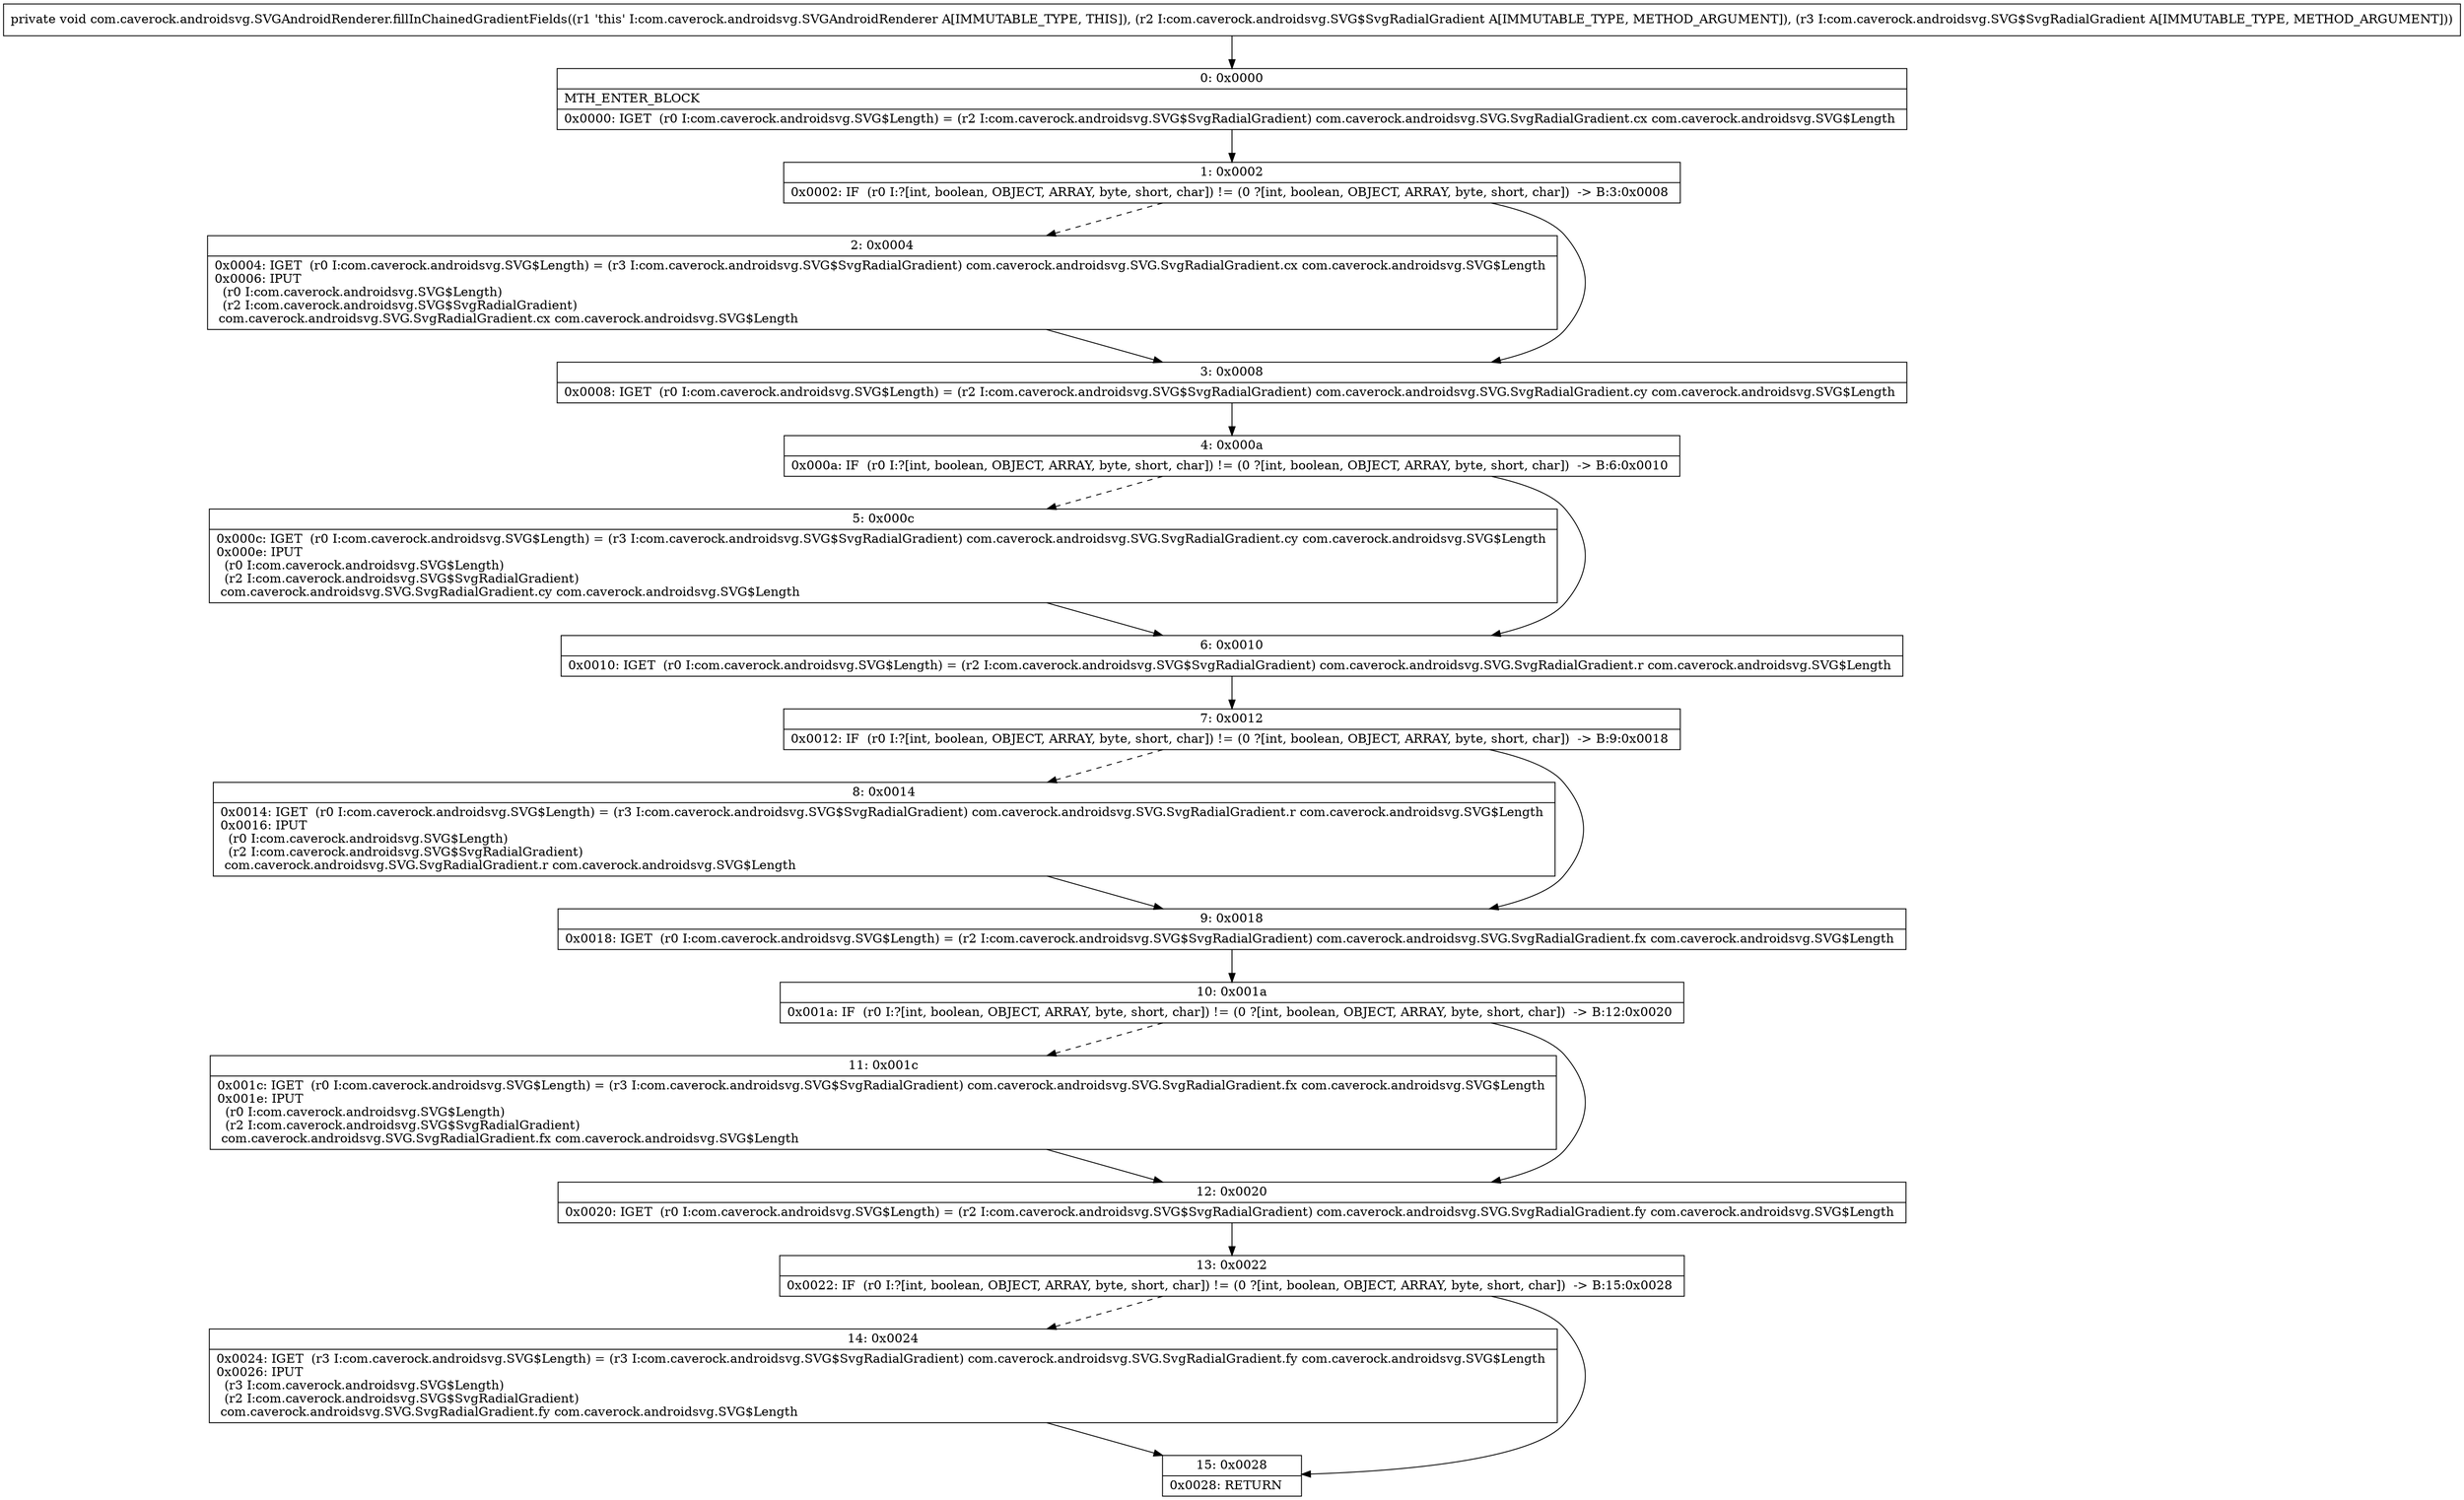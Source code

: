 digraph "CFG forcom.caverock.androidsvg.SVGAndroidRenderer.fillInChainedGradientFields(Lcom\/caverock\/androidsvg\/SVG$SvgRadialGradient;Lcom\/caverock\/androidsvg\/SVG$SvgRadialGradient;)V" {
Node_0 [shape=record,label="{0\:\ 0x0000|MTH_ENTER_BLOCK\l|0x0000: IGET  (r0 I:com.caverock.androidsvg.SVG$Length) = (r2 I:com.caverock.androidsvg.SVG$SvgRadialGradient) com.caverock.androidsvg.SVG.SvgRadialGradient.cx com.caverock.androidsvg.SVG$Length \l}"];
Node_1 [shape=record,label="{1\:\ 0x0002|0x0002: IF  (r0 I:?[int, boolean, OBJECT, ARRAY, byte, short, char]) != (0 ?[int, boolean, OBJECT, ARRAY, byte, short, char])  \-\> B:3:0x0008 \l}"];
Node_2 [shape=record,label="{2\:\ 0x0004|0x0004: IGET  (r0 I:com.caverock.androidsvg.SVG$Length) = (r3 I:com.caverock.androidsvg.SVG$SvgRadialGradient) com.caverock.androidsvg.SVG.SvgRadialGradient.cx com.caverock.androidsvg.SVG$Length \l0x0006: IPUT  \l  (r0 I:com.caverock.androidsvg.SVG$Length)\l  (r2 I:com.caverock.androidsvg.SVG$SvgRadialGradient)\l com.caverock.androidsvg.SVG.SvgRadialGradient.cx com.caverock.androidsvg.SVG$Length \l}"];
Node_3 [shape=record,label="{3\:\ 0x0008|0x0008: IGET  (r0 I:com.caverock.androidsvg.SVG$Length) = (r2 I:com.caverock.androidsvg.SVG$SvgRadialGradient) com.caverock.androidsvg.SVG.SvgRadialGradient.cy com.caverock.androidsvg.SVG$Length \l}"];
Node_4 [shape=record,label="{4\:\ 0x000a|0x000a: IF  (r0 I:?[int, boolean, OBJECT, ARRAY, byte, short, char]) != (0 ?[int, boolean, OBJECT, ARRAY, byte, short, char])  \-\> B:6:0x0010 \l}"];
Node_5 [shape=record,label="{5\:\ 0x000c|0x000c: IGET  (r0 I:com.caverock.androidsvg.SVG$Length) = (r3 I:com.caverock.androidsvg.SVG$SvgRadialGradient) com.caverock.androidsvg.SVG.SvgRadialGradient.cy com.caverock.androidsvg.SVG$Length \l0x000e: IPUT  \l  (r0 I:com.caverock.androidsvg.SVG$Length)\l  (r2 I:com.caverock.androidsvg.SVG$SvgRadialGradient)\l com.caverock.androidsvg.SVG.SvgRadialGradient.cy com.caverock.androidsvg.SVG$Length \l}"];
Node_6 [shape=record,label="{6\:\ 0x0010|0x0010: IGET  (r0 I:com.caverock.androidsvg.SVG$Length) = (r2 I:com.caverock.androidsvg.SVG$SvgRadialGradient) com.caverock.androidsvg.SVG.SvgRadialGradient.r com.caverock.androidsvg.SVG$Length \l}"];
Node_7 [shape=record,label="{7\:\ 0x0012|0x0012: IF  (r0 I:?[int, boolean, OBJECT, ARRAY, byte, short, char]) != (0 ?[int, boolean, OBJECT, ARRAY, byte, short, char])  \-\> B:9:0x0018 \l}"];
Node_8 [shape=record,label="{8\:\ 0x0014|0x0014: IGET  (r0 I:com.caverock.androidsvg.SVG$Length) = (r3 I:com.caverock.androidsvg.SVG$SvgRadialGradient) com.caverock.androidsvg.SVG.SvgRadialGradient.r com.caverock.androidsvg.SVG$Length \l0x0016: IPUT  \l  (r0 I:com.caverock.androidsvg.SVG$Length)\l  (r2 I:com.caverock.androidsvg.SVG$SvgRadialGradient)\l com.caverock.androidsvg.SVG.SvgRadialGradient.r com.caverock.androidsvg.SVG$Length \l}"];
Node_9 [shape=record,label="{9\:\ 0x0018|0x0018: IGET  (r0 I:com.caverock.androidsvg.SVG$Length) = (r2 I:com.caverock.androidsvg.SVG$SvgRadialGradient) com.caverock.androidsvg.SVG.SvgRadialGradient.fx com.caverock.androidsvg.SVG$Length \l}"];
Node_10 [shape=record,label="{10\:\ 0x001a|0x001a: IF  (r0 I:?[int, boolean, OBJECT, ARRAY, byte, short, char]) != (0 ?[int, boolean, OBJECT, ARRAY, byte, short, char])  \-\> B:12:0x0020 \l}"];
Node_11 [shape=record,label="{11\:\ 0x001c|0x001c: IGET  (r0 I:com.caverock.androidsvg.SVG$Length) = (r3 I:com.caverock.androidsvg.SVG$SvgRadialGradient) com.caverock.androidsvg.SVG.SvgRadialGradient.fx com.caverock.androidsvg.SVG$Length \l0x001e: IPUT  \l  (r0 I:com.caverock.androidsvg.SVG$Length)\l  (r2 I:com.caverock.androidsvg.SVG$SvgRadialGradient)\l com.caverock.androidsvg.SVG.SvgRadialGradient.fx com.caverock.androidsvg.SVG$Length \l}"];
Node_12 [shape=record,label="{12\:\ 0x0020|0x0020: IGET  (r0 I:com.caverock.androidsvg.SVG$Length) = (r2 I:com.caverock.androidsvg.SVG$SvgRadialGradient) com.caverock.androidsvg.SVG.SvgRadialGradient.fy com.caverock.androidsvg.SVG$Length \l}"];
Node_13 [shape=record,label="{13\:\ 0x0022|0x0022: IF  (r0 I:?[int, boolean, OBJECT, ARRAY, byte, short, char]) != (0 ?[int, boolean, OBJECT, ARRAY, byte, short, char])  \-\> B:15:0x0028 \l}"];
Node_14 [shape=record,label="{14\:\ 0x0024|0x0024: IGET  (r3 I:com.caverock.androidsvg.SVG$Length) = (r3 I:com.caverock.androidsvg.SVG$SvgRadialGradient) com.caverock.androidsvg.SVG.SvgRadialGradient.fy com.caverock.androidsvg.SVG$Length \l0x0026: IPUT  \l  (r3 I:com.caverock.androidsvg.SVG$Length)\l  (r2 I:com.caverock.androidsvg.SVG$SvgRadialGradient)\l com.caverock.androidsvg.SVG.SvgRadialGradient.fy com.caverock.androidsvg.SVG$Length \l}"];
Node_15 [shape=record,label="{15\:\ 0x0028|0x0028: RETURN   \l}"];
MethodNode[shape=record,label="{private void com.caverock.androidsvg.SVGAndroidRenderer.fillInChainedGradientFields((r1 'this' I:com.caverock.androidsvg.SVGAndroidRenderer A[IMMUTABLE_TYPE, THIS]), (r2 I:com.caverock.androidsvg.SVG$SvgRadialGradient A[IMMUTABLE_TYPE, METHOD_ARGUMENT]), (r3 I:com.caverock.androidsvg.SVG$SvgRadialGradient A[IMMUTABLE_TYPE, METHOD_ARGUMENT])) }"];
MethodNode -> Node_0;
Node_0 -> Node_1;
Node_1 -> Node_2[style=dashed];
Node_1 -> Node_3;
Node_2 -> Node_3;
Node_3 -> Node_4;
Node_4 -> Node_5[style=dashed];
Node_4 -> Node_6;
Node_5 -> Node_6;
Node_6 -> Node_7;
Node_7 -> Node_8[style=dashed];
Node_7 -> Node_9;
Node_8 -> Node_9;
Node_9 -> Node_10;
Node_10 -> Node_11[style=dashed];
Node_10 -> Node_12;
Node_11 -> Node_12;
Node_12 -> Node_13;
Node_13 -> Node_14[style=dashed];
Node_13 -> Node_15;
Node_14 -> Node_15;
}

